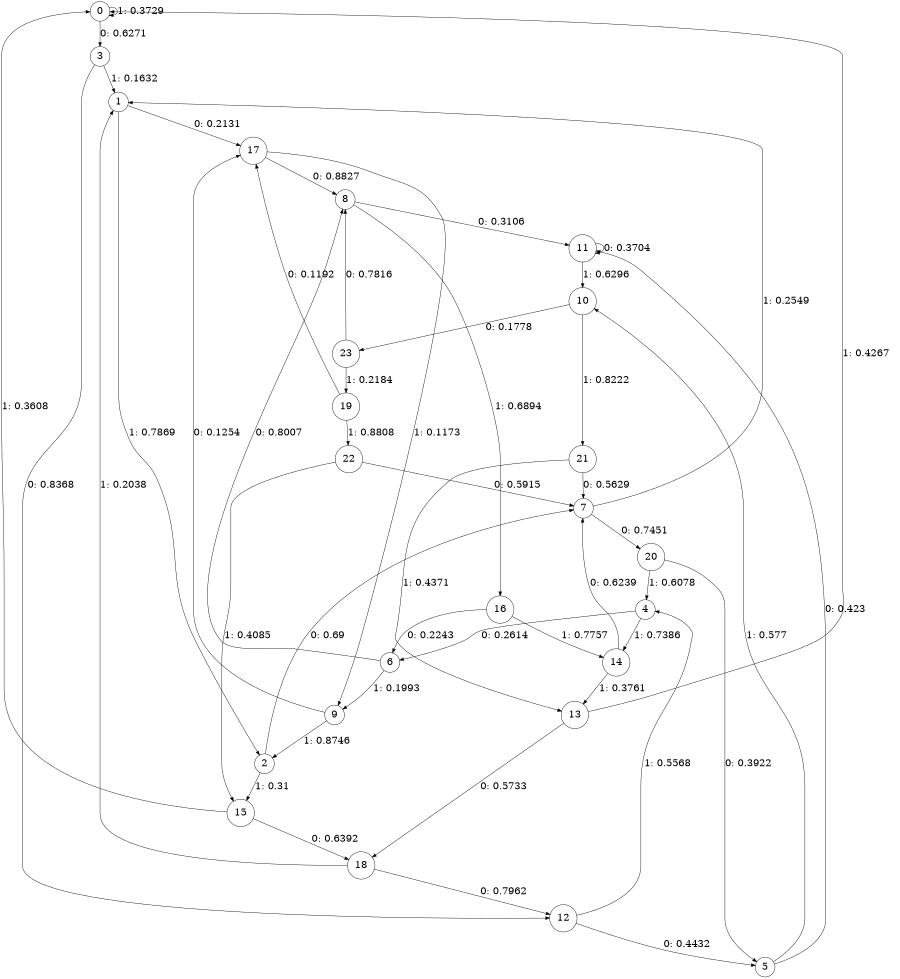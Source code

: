 digraph "ch43concat_phase3_L8" {
size = "6,8.5";
ratio = "fill";
node [shape = circle];
node [fontsize = 24];
edge [fontsize = 24];
0 -> 3 [label = "0: 0.6271   "];
0 -> 0 [label = "1: 0.3729   "];
1 -> 17 [label = "0: 0.2131   "];
1 -> 2 [label = "1: 0.7869   "];
2 -> 7 [label = "0: 0.69     "];
2 -> 15 [label = "1: 0.31     "];
3 -> 12 [label = "0: 0.8368   "];
3 -> 1 [label = "1: 0.1632   "];
4 -> 6 [label = "0: 0.2614   "];
4 -> 14 [label = "1: 0.7386   "];
5 -> 11 [label = "0: 0.423    "];
5 -> 10 [label = "1: 0.577    "];
6 -> 8 [label = "0: 0.8007   "];
6 -> 9 [label = "1: 0.1993   "];
7 -> 20 [label = "0: 0.7451   "];
7 -> 1 [label = "1: 0.2549   "];
8 -> 11 [label = "0: 0.3106   "];
8 -> 16 [label = "1: 0.6894   "];
9 -> 17 [label = "0: 0.1254   "];
9 -> 2 [label = "1: 0.8746   "];
10 -> 23 [label = "0: 0.1778   "];
10 -> 21 [label = "1: 0.8222   "];
11 -> 11 [label = "0: 0.3704   "];
11 -> 10 [label = "1: 0.6296   "];
12 -> 5 [label = "0: 0.4432   "];
12 -> 4 [label = "1: 0.5568   "];
13 -> 18 [label = "0: 0.5733   "];
13 -> 0 [label = "1: 0.4267   "];
14 -> 7 [label = "0: 0.6239   "];
14 -> 13 [label = "1: 0.3761   "];
15 -> 18 [label = "0: 0.6392   "];
15 -> 0 [label = "1: 0.3608   "];
16 -> 6 [label = "0: 0.2243   "];
16 -> 14 [label = "1: 0.7757   "];
17 -> 8 [label = "0: 0.8827   "];
17 -> 9 [label = "1: 0.1173   "];
18 -> 12 [label = "0: 0.7962   "];
18 -> 1 [label = "1: 0.2038   "];
19 -> 17 [label = "0: 0.1192   "];
19 -> 22 [label = "1: 0.8808   "];
20 -> 5 [label = "0: 0.3922   "];
20 -> 4 [label = "1: 0.6078   "];
21 -> 7 [label = "0: 0.5629   "];
21 -> 13 [label = "1: 0.4371   "];
22 -> 7 [label = "0: 0.5915   "];
22 -> 15 [label = "1: 0.4085   "];
23 -> 8 [label = "0: 0.7816   "];
23 -> 19 [label = "1: 0.2184   "];
}